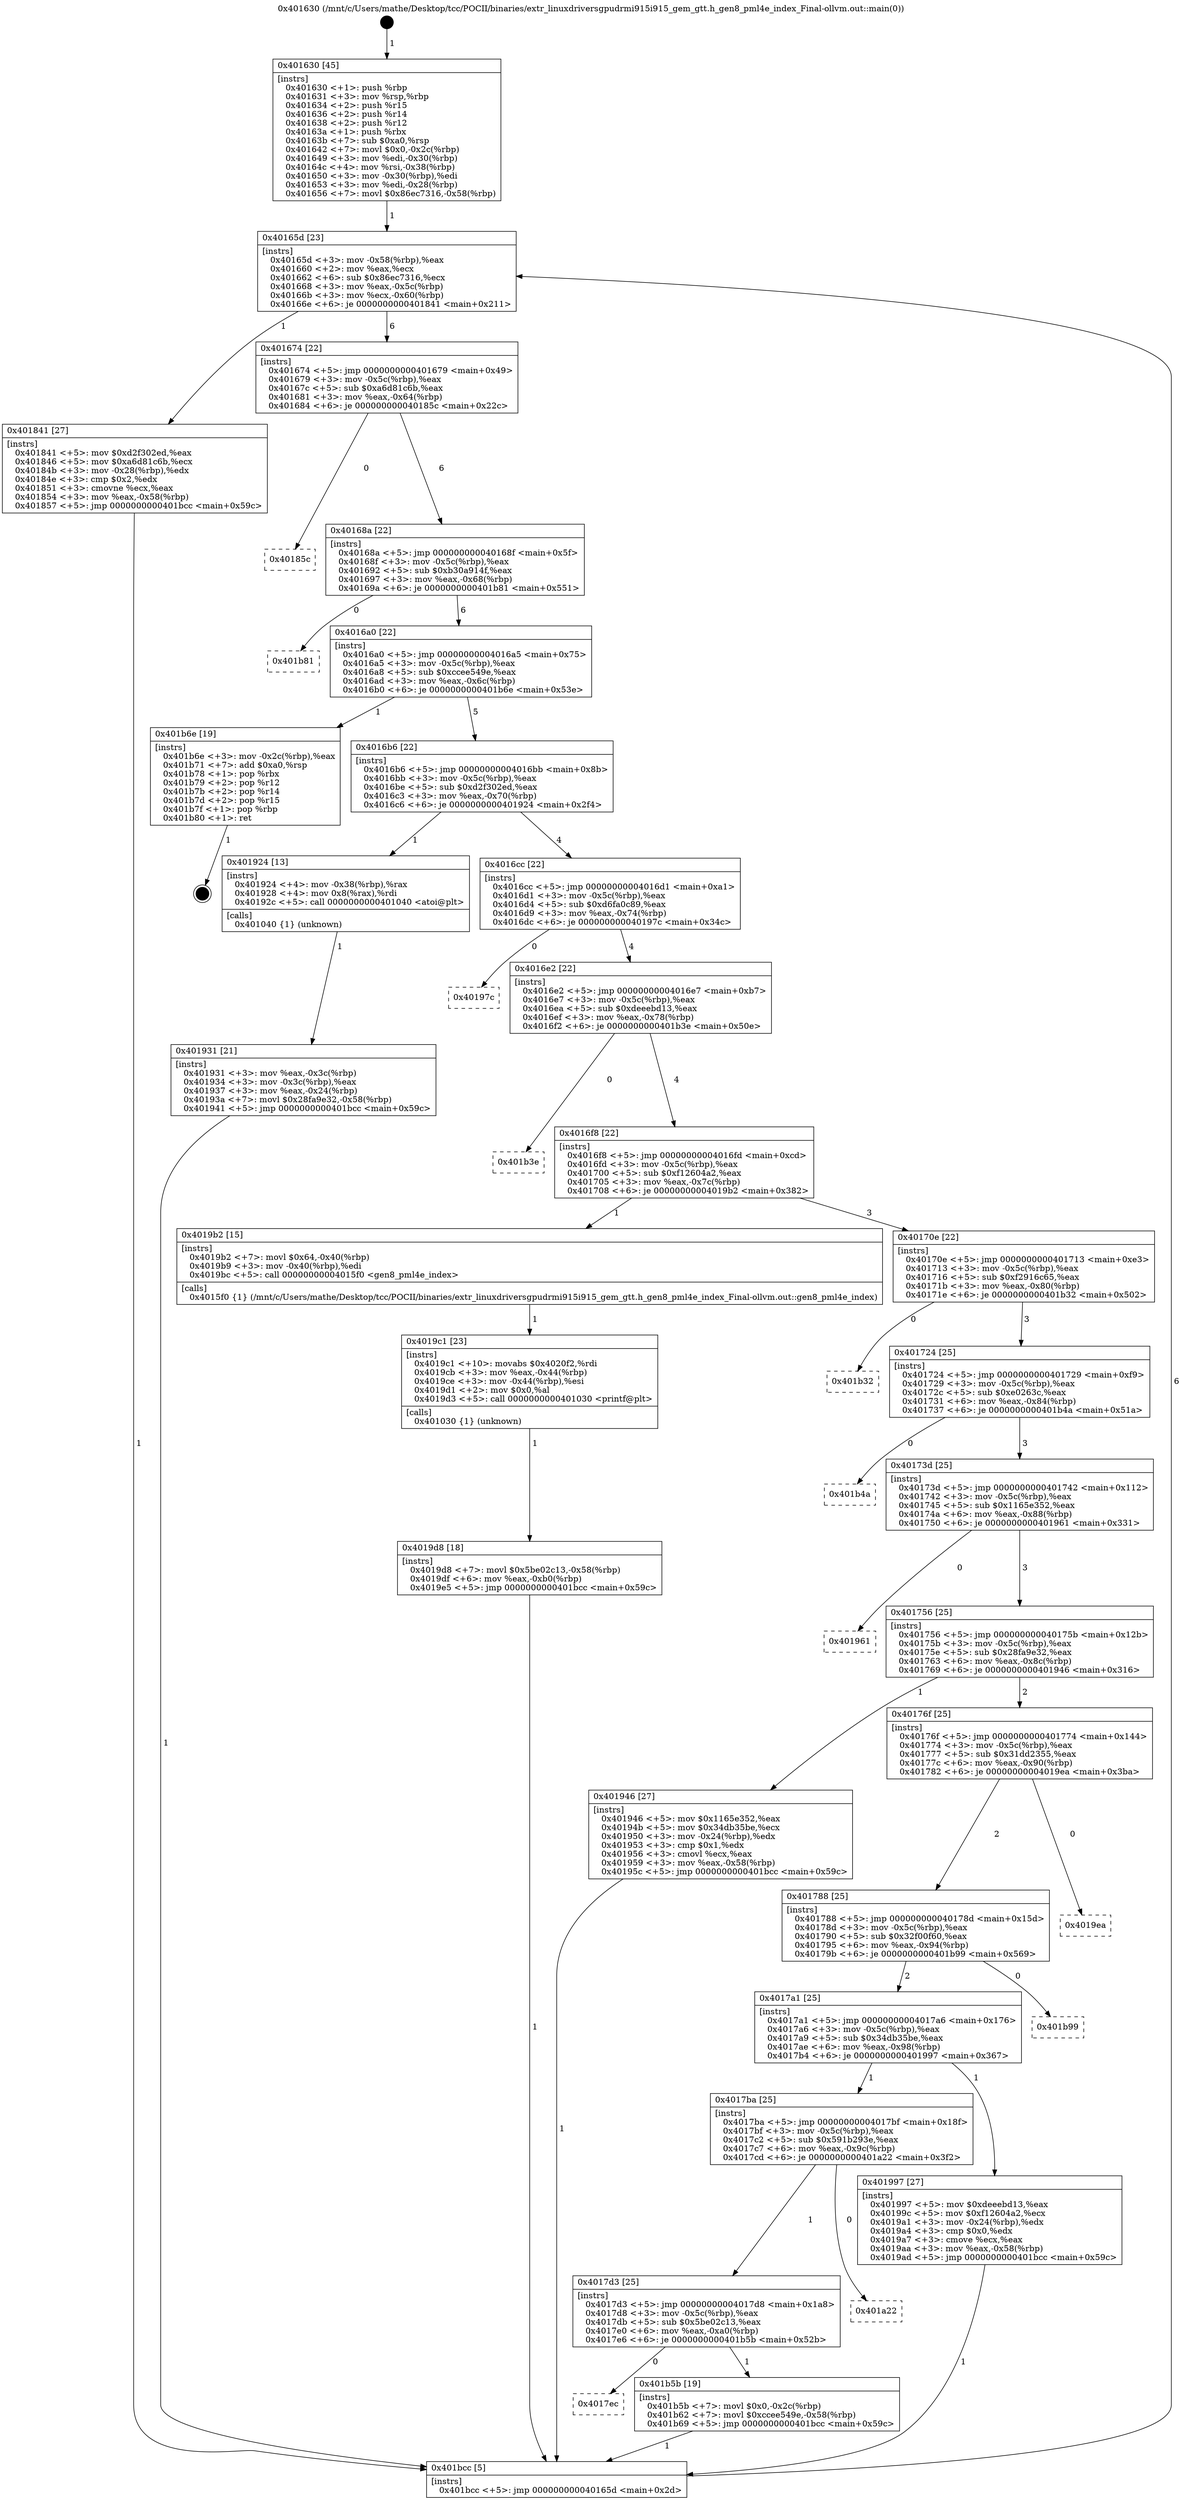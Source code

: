 digraph "0x401630" {
  label = "0x401630 (/mnt/c/Users/mathe/Desktop/tcc/POCII/binaries/extr_linuxdriversgpudrmi915i915_gem_gtt.h_gen8_pml4e_index_Final-ollvm.out::main(0))"
  labelloc = "t"
  node[shape=record]

  Entry [label="",width=0.3,height=0.3,shape=circle,fillcolor=black,style=filled]
  "0x40165d" [label="{
     0x40165d [23]\l
     | [instrs]\l
     &nbsp;&nbsp;0x40165d \<+3\>: mov -0x58(%rbp),%eax\l
     &nbsp;&nbsp;0x401660 \<+2\>: mov %eax,%ecx\l
     &nbsp;&nbsp;0x401662 \<+6\>: sub $0x86ec7316,%ecx\l
     &nbsp;&nbsp;0x401668 \<+3\>: mov %eax,-0x5c(%rbp)\l
     &nbsp;&nbsp;0x40166b \<+3\>: mov %ecx,-0x60(%rbp)\l
     &nbsp;&nbsp;0x40166e \<+6\>: je 0000000000401841 \<main+0x211\>\l
  }"]
  "0x401841" [label="{
     0x401841 [27]\l
     | [instrs]\l
     &nbsp;&nbsp;0x401841 \<+5\>: mov $0xd2f302ed,%eax\l
     &nbsp;&nbsp;0x401846 \<+5\>: mov $0xa6d81c6b,%ecx\l
     &nbsp;&nbsp;0x40184b \<+3\>: mov -0x28(%rbp),%edx\l
     &nbsp;&nbsp;0x40184e \<+3\>: cmp $0x2,%edx\l
     &nbsp;&nbsp;0x401851 \<+3\>: cmovne %ecx,%eax\l
     &nbsp;&nbsp;0x401854 \<+3\>: mov %eax,-0x58(%rbp)\l
     &nbsp;&nbsp;0x401857 \<+5\>: jmp 0000000000401bcc \<main+0x59c\>\l
  }"]
  "0x401674" [label="{
     0x401674 [22]\l
     | [instrs]\l
     &nbsp;&nbsp;0x401674 \<+5\>: jmp 0000000000401679 \<main+0x49\>\l
     &nbsp;&nbsp;0x401679 \<+3\>: mov -0x5c(%rbp),%eax\l
     &nbsp;&nbsp;0x40167c \<+5\>: sub $0xa6d81c6b,%eax\l
     &nbsp;&nbsp;0x401681 \<+3\>: mov %eax,-0x64(%rbp)\l
     &nbsp;&nbsp;0x401684 \<+6\>: je 000000000040185c \<main+0x22c\>\l
  }"]
  "0x401bcc" [label="{
     0x401bcc [5]\l
     | [instrs]\l
     &nbsp;&nbsp;0x401bcc \<+5\>: jmp 000000000040165d \<main+0x2d\>\l
  }"]
  "0x401630" [label="{
     0x401630 [45]\l
     | [instrs]\l
     &nbsp;&nbsp;0x401630 \<+1\>: push %rbp\l
     &nbsp;&nbsp;0x401631 \<+3\>: mov %rsp,%rbp\l
     &nbsp;&nbsp;0x401634 \<+2\>: push %r15\l
     &nbsp;&nbsp;0x401636 \<+2\>: push %r14\l
     &nbsp;&nbsp;0x401638 \<+2\>: push %r12\l
     &nbsp;&nbsp;0x40163a \<+1\>: push %rbx\l
     &nbsp;&nbsp;0x40163b \<+7\>: sub $0xa0,%rsp\l
     &nbsp;&nbsp;0x401642 \<+7\>: movl $0x0,-0x2c(%rbp)\l
     &nbsp;&nbsp;0x401649 \<+3\>: mov %edi,-0x30(%rbp)\l
     &nbsp;&nbsp;0x40164c \<+4\>: mov %rsi,-0x38(%rbp)\l
     &nbsp;&nbsp;0x401650 \<+3\>: mov -0x30(%rbp),%edi\l
     &nbsp;&nbsp;0x401653 \<+3\>: mov %edi,-0x28(%rbp)\l
     &nbsp;&nbsp;0x401656 \<+7\>: movl $0x86ec7316,-0x58(%rbp)\l
  }"]
  Exit [label="",width=0.3,height=0.3,shape=circle,fillcolor=black,style=filled,peripheries=2]
  "0x40185c" [label="{
     0x40185c\l
  }", style=dashed]
  "0x40168a" [label="{
     0x40168a [22]\l
     | [instrs]\l
     &nbsp;&nbsp;0x40168a \<+5\>: jmp 000000000040168f \<main+0x5f\>\l
     &nbsp;&nbsp;0x40168f \<+3\>: mov -0x5c(%rbp),%eax\l
     &nbsp;&nbsp;0x401692 \<+5\>: sub $0xb30a914f,%eax\l
     &nbsp;&nbsp;0x401697 \<+3\>: mov %eax,-0x68(%rbp)\l
     &nbsp;&nbsp;0x40169a \<+6\>: je 0000000000401b81 \<main+0x551\>\l
  }"]
  "0x4017ec" [label="{
     0x4017ec\l
  }", style=dashed]
  "0x401b81" [label="{
     0x401b81\l
  }", style=dashed]
  "0x4016a0" [label="{
     0x4016a0 [22]\l
     | [instrs]\l
     &nbsp;&nbsp;0x4016a0 \<+5\>: jmp 00000000004016a5 \<main+0x75\>\l
     &nbsp;&nbsp;0x4016a5 \<+3\>: mov -0x5c(%rbp),%eax\l
     &nbsp;&nbsp;0x4016a8 \<+5\>: sub $0xccee549e,%eax\l
     &nbsp;&nbsp;0x4016ad \<+3\>: mov %eax,-0x6c(%rbp)\l
     &nbsp;&nbsp;0x4016b0 \<+6\>: je 0000000000401b6e \<main+0x53e\>\l
  }"]
  "0x401b5b" [label="{
     0x401b5b [19]\l
     | [instrs]\l
     &nbsp;&nbsp;0x401b5b \<+7\>: movl $0x0,-0x2c(%rbp)\l
     &nbsp;&nbsp;0x401b62 \<+7\>: movl $0xccee549e,-0x58(%rbp)\l
     &nbsp;&nbsp;0x401b69 \<+5\>: jmp 0000000000401bcc \<main+0x59c\>\l
  }"]
  "0x401b6e" [label="{
     0x401b6e [19]\l
     | [instrs]\l
     &nbsp;&nbsp;0x401b6e \<+3\>: mov -0x2c(%rbp),%eax\l
     &nbsp;&nbsp;0x401b71 \<+7\>: add $0xa0,%rsp\l
     &nbsp;&nbsp;0x401b78 \<+1\>: pop %rbx\l
     &nbsp;&nbsp;0x401b79 \<+2\>: pop %r12\l
     &nbsp;&nbsp;0x401b7b \<+2\>: pop %r14\l
     &nbsp;&nbsp;0x401b7d \<+2\>: pop %r15\l
     &nbsp;&nbsp;0x401b7f \<+1\>: pop %rbp\l
     &nbsp;&nbsp;0x401b80 \<+1\>: ret\l
  }"]
  "0x4016b6" [label="{
     0x4016b6 [22]\l
     | [instrs]\l
     &nbsp;&nbsp;0x4016b6 \<+5\>: jmp 00000000004016bb \<main+0x8b\>\l
     &nbsp;&nbsp;0x4016bb \<+3\>: mov -0x5c(%rbp),%eax\l
     &nbsp;&nbsp;0x4016be \<+5\>: sub $0xd2f302ed,%eax\l
     &nbsp;&nbsp;0x4016c3 \<+3\>: mov %eax,-0x70(%rbp)\l
     &nbsp;&nbsp;0x4016c6 \<+6\>: je 0000000000401924 \<main+0x2f4\>\l
  }"]
  "0x4017d3" [label="{
     0x4017d3 [25]\l
     | [instrs]\l
     &nbsp;&nbsp;0x4017d3 \<+5\>: jmp 00000000004017d8 \<main+0x1a8\>\l
     &nbsp;&nbsp;0x4017d8 \<+3\>: mov -0x5c(%rbp),%eax\l
     &nbsp;&nbsp;0x4017db \<+5\>: sub $0x5be02c13,%eax\l
     &nbsp;&nbsp;0x4017e0 \<+6\>: mov %eax,-0xa0(%rbp)\l
     &nbsp;&nbsp;0x4017e6 \<+6\>: je 0000000000401b5b \<main+0x52b\>\l
  }"]
  "0x401924" [label="{
     0x401924 [13]\l
     | [instrs]\l
     &nbsp;&nbsp;0x401924 \<+4\>: mov -0x38(%rbp),%rax\l
     &nbsp;&nbsp;0x401928 \<+4\>: mov 0x8(%rax),%rdi\l
     &nbsp;&nbsp;0x40192c \<+5\>: call 0000000000401040 \<atoi@plt\>\l
     | [calls]\l
     &nbsp;&nbsp;0x401040 \{1\} (unknown)\l
  }"]
  "0x4016cc" [label="{
     0x4016cc [22]\l
     | [instrs]\l
     &nbsp;&nbsp;0x4016cc \<+5\>: jmp 00000000004016d1 \<main+0xa1\>\l
     &nbsp;&nbsp;0x4016d1 \<+3\>: mov -0x5c(%rbp),%eax\l
     &nbsp;&nbsp;0x4016d4 \<+5\>: sub $0xd6fa0c89,%eax\l
     &nbsp;&nbsp;0x4016d9 \<+3\>: mov %eax,-0x74(%rbp)\l
     &nbsp;&nbsp;0x4016dc \<+6\>: je 000000000040197c \<main+0x34c\>\l
  }"]
  "0x401931" [label="{
     0x401931 [21]\l
     | [instrs]\l
     &nbsp;&nbsp;0x401931 \<+3\>: mov %eax,-0x3c(%rbp)\l
     &nbsp;&nbsp;0x401934 \<+3\>: mov -0x3c(%rbp),%eax\l
     &nbsp;&nbsp;0x401937 \<+3\>: mov %eax,-0x24(%rbp)\l
     &nbsp;&nbsp;0x40193a \<+7\>: movl $0x28fa9e32,-0x58(%rbp)\l
     &nbsp;&nbsp;0x401941 \<+5\>: jmp 0000000000401bcc \<main+0x59c\>\l
  }"]
  "0x401a22" [label="{
     0x401a22\l
  }", style=dashed]
  "0x40197c" [label="{
     0x40197c\l
  }", style=dashed]
  "0x4016e2" [label="{
     0x4016e2 [22]\l
     | [instrs]\l
     &nbsp;&nbsp;0x4016e2 \<+5\>: jmp 00000000004016e7 \<main+0xb7\>\l
     &nbsp;&nbsp;0x4016e7 \<+3\>: mov -0x5c(%rbp),%eax\l
     &nbsp;&nbsp;0x4016ea \<+5\>: sub $0xdeeebd13,%eax\l
     &nbsp;&nbsp;0x4016ef \<+3\>: mov %eax,-0x78(%rbp)\l
     &nbsp;&nbsp;0x4016f2 \<+6\>: je 0000000000401b3e \<main+0x50e\>\l
  }"]
  "0x4019d8" [label="{
     0x4019d8 [18]\l
     | [instrs]\l
     &nbsp;&nbsp;0x4019d8 \<+7\>: movl $0x5be02c13,-0x58(%rbp)\l
     &nbsp;&nbsp;0x4019df \<+6\>: mov %eax,-0xb0(%rbp)\l
     &nbsp;&nbsp;0x4019e5 \<+5\>: jmp 0000000000401bcc \<main+0x59c\>\l
  }"]
  "0x401b3e" [label="{
     0x401b3e\l
  }", style=dashed]
  "0x4016f8" [label="{
     0x4016f8 [22]\l
     | [instrs]\l
     &nbsp;&nbsp;0x4016f8 \<+5\>: jmp 00000000004016fd \<main+0xcd\>\l
     &nbsp;&nbsp;0x4016fd \<+3\>: mov -0x5c(%rbp),%eax\l
     &nbsp;&nbsp;0x401700 \<+5\>: sub $0xf12604a2,%eax\l
     &nbsp;&nbsp;0x401705 \<+3\>: mov %eax,-0x7c(%rbp)\l
     &nbsp;&nbsp;0x401708 \<+6\>: je 00000000004019b2 \<main+0x382\>\l
  }"]
  "0x4019c1" [label="{
     0x4019c1 [23]\l
     | [instrs]\l
     &nbsp;&nbsp;0x4019c1 \<+10\>: movabs $0x4020f2,%rdi\l
     &nbsp;&nbsp;0x4019cb \<+3\>: mov %eax,-0x44(%rbp)\l
     &nbsp;&nbsp;0x4019ce \<+3\>: mov -0x44(%rbp),%esi\l
     &nbsp;&nbsp;0x4019d1 \<+2\>: mov $0x0,%al\l
     &nbsp;&nbsp;0x4019d3 \<+5\>: call 0000000000401030 \<printf@plt\>\l
     | [calls]\l
     &nbsp;&nbsp;0x401030 \{1\} (unknown)\l
  }"]
  "0x4019b2" [label="{
     0x4019b2 [15]\l
     | [instrs]\l
     &nbsp;&nbsp;0x4019b2 \<+7\>: movl $0x64,-0x40(%rbp)\l
     &nbsp;&nbsp;0x4019b9 \<+3\>: mov -0x40(%rbp),%edi\l
     &nbsp;&nbsp;0x4019bc \<+5\>: call 00000000004015f0 \<gen8_pml4e_index\>\l
     | [calls]\l
     &nbsp;&nbsp;0x4015f0 \{1\} (/mnt/c/Users/mathe/Desktop/tcc/POCII/binaries/extr_linuxdriversgpudrmi915i915_gem_gtt.h_gen8_pml4e_index_Final-ollvm.out::gen8_pml4e_index)\l
  }"]
  "0x40170e" [label="{
     0x40170e [22]\l
     | [instrs]\l
     &nbsp;&nbsp;0x40170e \<+5\>: jmp 0000000000401713 \<main+0xe3\>\l
     &nbsp;&nbsp;0x401713 \<+3\>: mov -0x5c(%rbp),%eax\l
     &nbsp;&nbsp;0x401716 \<+5\>: sub $0xf2916c65,%eax\l
     &nbsp;&nbsp;0x40171b \<+3\>: mov %eax,-0x80(%rbp)\l
     &nbsp;&nbsp;0x40171e \<+6\>: je 0000000000401b32 \<main+0x502\>\l
  }"]
  "0x4017ba" [label="{
     0x4017ba [25]\l
     | [instrs]\l
     &nbsp;&nbsp;0x4017ba \<+5\>: jmp 00000000004017bf \<main+0x18f\>\l
     &nbsp;&nbsp;0x4017bf \<+3\>: mov -0x5c(%rbp),%eax\l
     &nbsp;&nbsp;0x4017c2 \<+5\>: sub $0x591b293e,%eax\l
     &nbsp;&nbsp;0x4017c7 \<+6\>: mov %eax,-0x9c(%rbp)\l
     &nbsp;&nbsp;0x4017cd \<+6\>: je 0000000000401a22 \<main+0x3f2\>\l
  }"]
  "0x401b32" [label="{
     0x401b32\l
  }", style=dashed]
  "0x401724" [label="{
     0x401724 [25]\l
     | [instrs]\l
     &nbsp;&nbsp;0x401724 \<+5\>: jmp 0000000000401729 \<main+0xf9\>\l
     &nbsp;&nbsp;0x401729 \<+3\>: mov -0x5c(%rbp),%eax\l
     &nbsp;&nbsp;0x40172c \<+5\>: sub $0xe0263c,%eax\l
     &nbsp;&nbsp;0x401731 \<+6\>: mov %eax,-0x84(%rbp)\l
     &nbsp;&nbsp;0x401737 \<+6\>: je 0000000000401b4a \<main+0x51a\>\l
  }"]
  "0x401997" [label="{
     0x401997 [27]\l
     | [instrs]\l
     &nbsp;&nbsp;0x401997 \<+5\>: mov $0xdeeebd13,%eax\l
     &nbsp;&nbsp;0x40199c \<+5\>: mov $0xf12604a2,%ecx\l
     &nbsp;&nbsp;0x4019a1 \<+3\>: mov -0x24(%rbp),%edx\l
     &nbsp;&nbsp;0x4019a4 \<+3\>: cmp $0x0,%edx\l
     &nbsp;&nbsp;0x4019a7 \<+3\>: cmove %ecx,%eax\l
     &nbsp;&nbsp;0x4019aa \<+3\>: mov %eax,-0x58(%rbp)\l
     &nbsp;&nbsp;0x4019ad \<+5\>: jmp 0000000000401bcc \<main+0x59c\>\l
  }"]
  "0x401b4a" [label="{
     0x401b4a\l
  }", style=dashed]
  "0x40173d" [label="{
     0x40173d [25]\l
     | [instrs]\l
     &nbsp;&nbsp;0x40173d \<+5\>: jmp 0000000000401742 \<main+0x112\>\l
     &nbsp;&nbsp;0x401742 \<+3\>: mov -0x5c(%rbp),%eax\l
     &nbsp;&nbsp;0x401745 \<+5\>: sub $0x1165e352,%eax\l
     &nbsp;&nbsp;0x40174a \<+6\>: mov %eax,-0x88(%rbp)\l
     &nbsp;&nbsp;0x401750 \<+6\>: je 0000000000401961 \<main+0x331\>\l
  }"]
  "0x4017a1" [label="{
     0x4017a1 [25]\l
     | [instrs]\l
     &nbsp;&nbsp;0x4017a1 \<+5\>: jmp 00000000004017a6 \<main+0x176\>\l
     &nbsp;&nbsp;0x4017a6 \<+3\>: mov -0x5c(%rbp),%eax\l
     &nbsp;&nbsp;0x4017a9 \<+5\>: sub $0x34db35be,%eax\l
     &nbsp;&nbsp;0x4017ae \<+6\>: mov %eax,-0x98(%rbp)\l
     &nbsp;&nbsp;0x4017b4 \<+6\>: je 0000000000401997 \<main+0x367\>\l
  }"]
  "0x401961" [label="{
     0x401961\l
  }", style=dashed]
  "0x401756" [label="{
     0x401756 [25]\l
     | [instrs]\l
     &nbsp;&nbsp;0x401756 \<+5\>: jmp 000000000040175b \<main+0x12b\>\l
     &nbsp;&nbsp;0x40175b \<+3\>: mov -0x5c(%rbp),%eax\l
     &nbsp;&nbsp;0x40175e \<+5\>: sub $0x28fa9e32,%eax\l
     &nbsp;&nbsp;0x401763 \<+6\>: mov %eax,-0x8c(%rbp)\l
     &nbsp;&nbsp;0x401769 \<+6\>: je 0000000000401946 \<main+0x316\>\l
  }"]
  "0x401b99" [label="{
     0x401b99\l
  }", style=dashed]
  "0x401946" [label="{
     0x401946 [27]\l
     | [instrs]\l
     &nbsp;&nbsp;0x401946 \<+5\>: mov $0x1165e352,%eax\l
     &nbsp;&nbsp;0x40194b \<+5\>: mov $0x34db35be,%ecx\l
     &nbsp;&nbsp;0x401950 \<+3\>: mov -0x24(%rbp),%edx\l
     &nbsp;&nbsp;0x401953 \<+3\>: cmp $0x1,%edx\l
     &nbsp;&nbsp;0x401956 \<+3\>: cmovl %ecx,%eax\l
     &nbsp;&nbsp;0x401959 \<+3\>: mov %eax,-0x58(%rbp)\l
     &nbsp;&nbsp;0x40195c \<+5\>: jmp 0000000000401bcc \<main+0x59c\>\l
  }"]
  "0x40176f" [label="{
     0x40176f [25]\l
     | [instrs]\l
     &nbsp;&nbsp;0x40176f \<+5\>: jmp 0000000000401774 \<main+0x144\>\l
     &nbsp;&nbsp;0x401774 \<+3\>: mov -0x5c(%rbp),%eax\l
     &nbsp;&nbsp;0x401777 \<+5\>: sub $0x31dd2355,%eax\l
     &nbsp;&nbsp;0x40177c \<+6\>: mov %eax,-0x90(%rbp)\l
     &nbsp;&nbsp;0x401782 \<+6\>: je 00000000004019ea \<main+0x3ba\>\l
  }"]
  "0x401788" [label="{
     0x401788 [25]\l
     | [instrs]\l
     &nbsp;&nbsp;0x401788 \<+5\>: jmp 000000000040178d \<main+0x15d\>\l
     &nbsp;&nbsp;0x40178d \<+3\>: mov -0x5c(%rbp),%eax\l
     &nbsp;&nbsp;0x401790 \<+5\>: sub $0x32f00f60,%eax\l
     &nbsp;&nbsp;0x401795 \<+6\>: mov %eax,-0x94(%rbp)\l
     &nbsp;&nbsp;0x40179b \<+6\>: je 0000000000401b99 \<main+0x569\>\l
  }"]
  "0x4019ea" [label="{
     0x4019ea\l
  }", style=dashed]
  Entry -> "0x401630" [label=" 1"]
  "0x40165d" -> "0x401841" [label=" 1"]
  "0x40165d" -> "0x401674" [label=" 6"]
  "0x401841" -> "0x401bcc" [label=" 1"]
  "0x401630" -> "0x40165d" [label=" 1"]
  "0x401bcc" -> "0x40165d" [label=" 6"]
  "0x401b6e" -> Exit [label=" 1"]
  "0x401674" -> "0x40185c" [label=" 0"]
  "0x401674" -> "0x40168a" [label=" 6"]
  "0x401b5b" -> "0x401bcc" [label=" 1"]
  "0x40168a" -> "0x401b81" [label=" 0"]
  "0x40168a" -> "0x4016a0" [label=" 6"]
  "0x4017d3" -> "0x4017ec" [label=" 0"]
  "0x4016a0" -> "0x401b6e" [label=" 1"]
  "0x4016a0" -> "0x4016b6" [label=" 5"]
  "0x4017d3" -> "0x401b5b" [label=" 1"]
  "0x4016b6" -> "0x401924" [label=" 1"]
  "0x4016b6" -> "0x4016cc" [label=" 4"]
  "0x401924" -> "0x401931" [label=" 1"]
  "0x401931" -> "0x401bcc" [label=" 1"]
  "0x4017ba" -> "0x4017d3" [label=" 1"]
  "0x4016cc" -> "0x40197c" [label=" 0"]
  "0x4016cc" -> "0x4016e2" [label=" 4"]
  "0x4017ba" -> "0x401a22" [label=" 0"]
  "0x4016e2" -> "0x401b3e" [label=" 0"]
  "0x4016e2" -> "0x4016f8" [label=" 4"]
  "0x4019d8" -> "0x401bcc" [label=" 1"]
  "0x4016f8" -> "0x4019b2" [label=" 1"]
  "0x4016f8" -> "0x40170e" [label=" 3"]
  "0x4019c1" -> "0x4019d8" [label=" 1"]
  "0x40170e" -> "0x401b32" [label=" 0"]
  "0x40170e" -> "0x401724" [label=" 3"]
  "0x4019b2" -> "0x4019c1" [label=" 1"]
  "0x401724" -> "0x401b4a" [label=" 0"]
  "0x401724" -> "0x40173d" [label=" 3"]
  "0x401997" -> "0x401bcc" [label=" 1"]
  "0x40173d" -> "0x401961" [label=" 0"]
  "0x40173d" -> "0x401756" [label=" 3"]
  "0x4017a1" -> "0x401997" [label=" 1"]
  "0x401756" -> "0x401946" [label=" 1"]
  "0x401756" -> "0x40176f" [label=" 2"]
  "0x401946" -> "0x401bcc" [label=" 1"]
  "0x4017a1" -> "0x4017ba" [label=" 1"]
  "0x40176f" -> "0x4019ea" [label=" 0"]
  "0x40176f" -> "0x401788" [label=" 2"]
  "0x401788" -> "0x4017a1" [label=" 2"]
  "0x401788" -> "0x401b99" [label=" 0"]
}
